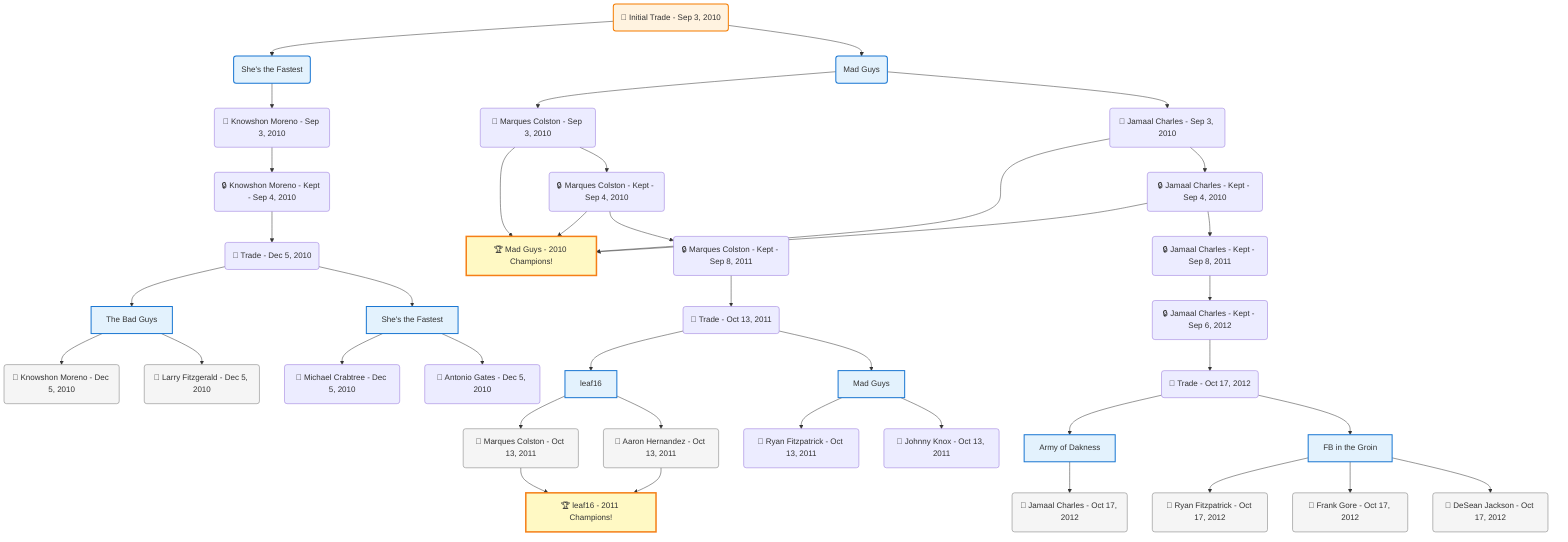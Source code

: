 flowchart TD

    TRADE_MAIN("🔄 Initial Trade - Sep 3, 2010")
    TEAM_1("She's the Fastest")
    TEAM_2("Mad Guys")
    NODE_fd02085d-71ad-46e1-b7cc-06f45da9eb89("🔄 Knowshon Moreno - Sep 3, 2010")
    NODE_27d92d64-f467-4a04-b71b-391a2d495356("🔒 Knowshon Moreno - Kept - Sep 4, 2010")
    TRADE_7079c566-1aef-449d-80e3-81013e223777_3("🔄 Trade - Dec 5, 2010")
    TEAM_b2220d1a-ff75-4622-9757-09978901110f_4["The Bad Guys"]
    NODE_e3eeb034-e4c6-4be5-a812-b2c48eba0d53("🔄 Knowshon Moreno - Dec 5, 2010")
    NODE_fbf9d819-d0b8-4ee4-afe1-0b279afe083d("🔄 Larry Fitzgerald - Dec 5, 2010")
    TEAM_4449259f-64af-44fd-9235-1facc0926234_5["She's the Fastest"]
    NODE_3f49242f-c13a-4378-b163-959d8092b13e("🔄 Michael Crabtree - Dec 5, 2010")
    NODE_e2188277-78ab-4766-9782-da39ab3295ef("🔄 Antonio Gates - Dec 5, 2010")
    NODE_95e1e39b-1714-410c-9892-ac5cc4bc5223("🔄 Marques Colston - Sep 3, 2010")
    CHAMP_f5908944-6efd-40eb-af54-6c53004e0e2f_2010["🏆 Mad Guys - 2010 Champions!"]
    NODE_10d2a316-3064-4a47-aa84-090f7269cf91("🔒 Marques Colston - Kept - Sep 4, 2010")
    NODE_141930ae-9562-425a-8e5c-02a1dc58052a("🔒 Marques Colston - Kept - Sep 8, 2011")
    TRADE_d1a5cf90-3082-44bc-b0f9-e18447f5bb8e_6("🔄 Trade - Oct 13, 2011")
    TEAM_66fb98f4-89a7-45f9-893a-b41d71e6249d_7["leaf16"]
    NODE_e42a7add-5f66-44be-b797-58e2800a81ab("🔄 Marques Colston - Oct 13, 2011")
    CHAMP_66fb98f4-89a7-45f9-893a-b41d71e6249d_2011["🏆 leaf16 - 2011 Champions!"]
    NODE_2287f065-a684-41e4-98cf-583800446e55("🔄 Aaron Hernandez - Oct 13, 2011")
    TEAM_f5908944-6efd-40eb-af54-6c53004e0e2f_8["Mad Guys"]
    NODE_98dd0f74-ae65-4c0e-bc1e-0334a5e71f0a("🔄 Ryan Fitzpatrick - Oct 13, 2011")
    NODE_874bb423-0bf4-4a74-bb1e-0aaa8eeb7711("🔄 Johnny Knox - Oct 13, 2011")
    NODE_281c90e5-f919-4693-8733-eee9f5c6f6da("🔄 Jamaal Charles - Sep 3, 2010")
    NODE_50b2659a-d773-4a36-9760-8bcacc4ba47f("🔒 Jamaal Charles - Kept - Sep 4, 2010")
    NODE_b1911abe-3f45-48b4-b5be-9c2a083867b7("🔒 Jamaal Charles - Kept - Sep 8, 2011")
    NODE_f5a11ded-3553-4024-9003-ca99500e7883("🔒 Jamaal Charles - Kept - Sep 6, 2012")
    TRADE_ff32239c-11a2-47de-ac30-358085860f58_9("🔄 Trade - Oct 17, 2012")
    TEAM_40f7599b-e68f-4bf4-9553-bf7e10924635_10["Army of Dakness"]
    NODE_4ab42e2d-415b-4e91-a8f1-43842c82961e("🔄 Jamaal Charles - Oct 17, 2012")
    TEAM_f483ecf1-cd17-4991-854b-e52dfc957b45_11["FB in the Groin"]
    NODE_d5bfc02b-fa68-4955-b2fa-744ca8ca65c5("🔄 Ryan Fitzpatrick - Oct 17, 2012")
    NODE_01609838-9cca-4021-95a7-8bd0af822f8c("🔄 Frank Gore - Oct 17, 2012")
    NODE_f301ec06-c3ae-4c5b-bd4f-e38857e847f6("🔄 DeSean Jackson - Oct 17, 2012")

    TRADE_MAIN --> TEAM_1
    TRADE_MAIN --> TEAM_2
    TEAM_1 --> NODE_fd02085d-71ad-46e1-b7cc-06f45da9eb89
    NODE_fd02085d-71ad-46e1-b7cc-06f45da9eb89 --> NODE_27d92d64-f467-4a04-b71b-391a2d495356
    NODE_27d92d64-f467-4a04-b71b-391a2d495356 --> TRADE_7079c566-1aef-449d-80e3-81013e223777_3
    TRADE_7079c566-1aef-449d-80e3-81013e223777_3 --> TEAM_b2220d1a-ff75-4622-9757-09978901110f_4
    TEAM_b2220d1a-ff75-4622-9757-09978901110f_4 --> NODE_e3eeb034-e4c6-4be5-a812-b2c48eba0d53
    TEAM_b2220d1a-ff75-4622-9757-09978901110f_4 --> NODE_fbf9d819-d0b8-4ee4-afe1-0b279afe083d
    TRADE_7079c566-1aef-449d-80e3-81013e223777_3 --> TEAM_4449259f-64af-44fd-9235-1facc0926234_5
    TEAM_4449259f-64af-44fd-9235-1facc0926234_5 --> NODE_3f49242f-c13a-4378-b163-959d8092b13e
    TEAM_4449259f-64af-44fd-9235-1facc0926234_5 --> NODE_e2188277-78ab-4766-9782-da39ab3295ef
    TEAM_2 --> NODE_95e1e39b-1714-410c-9892-ac5cc4bc5223
    NODE_95e1e39b-1714-410c-9892-ac5cc4bc5223 --> CHAMP_f5908944-6efd-40eb-af54-6c53004e0e2f_2010
    NODE_95e1e39b-1714-410c-9892-ac5cc4bc5223 --> NODE_10d2a316-3064-4a47-aa84-090f7269cf91
    NODE_10d2a316-3064-4a47-aa84-090f7269cf91 --> CHAMP_f5908944-6efd-40eb-af54-6c53004e0e2f_2010
    NODE_10d2a316-3064-4a47-aa84-090f7269cf91 --> NODE_141930ae-9562-425a-8e5c-02a1dc58052a
    NODE_141930ae-9562-425a-8e5c-02a1dc58052a --> TRADE_d1a5cf90-3082-44bc-b0f9-e18447f5bb8e_6
    TRADE_d1a5cf90-3082-44bc-b0f9-e18447f5bb8e_6 --> TEAM_66fb98f4-89a7-45f9-893a-b41d71e6249d_7
    TEAM_66fb98f4-89a7-45f9-893a-b41d71e6249d_7 --> NODE_e42a7add-5f66-44be-b797-58e2800a81ab
    NODE_e42a7add-5f66-44be-b797-58e2800a81ab --> CHAMP_66fb98f4-89a7-45f9-893a-b41d71e6249d_2011
    TEAM_66fb98f4-89a7-45f9-893a-b41d71e6249d_7 --> NODE_2287f065-a684-41e4-98cf-583800446e55
    NODE_2287f065-a684-41e4-98cf-583800446e55 --> CHAMP_66fb98f4-89a7-45f9-893a-b41d71e6249d_2011
    TRADE_d1a5cf90-3082-44bc-b0f9-e18447f5bb8e_6 --> TEAM_f5908944-6efd-40eb-af54-6c53004e0e2f_8
    TEAM_f5908944-6efd-40eb-af54-6c53004e0e2f_8 --> NODE_98dd0f74-ae65-4c0e-bc1e-0334a5e71f0a
    TEAM_f5908944-6efd-40eb-af54-6c53004e0e2f_8 --> NODE_874bb423-0bf4-4a74-bb1e-0aaa8eeb7711
    TEAM_2 --> NODE_281c90e5-f919-4693-8733-eee9f5c6f6da
    NODE_281c90e5-f919-4693-8733-eee9f5c6f6da --> CHAMP_f5908944-6efd-40eb-af54-6c53004e0e2f_2010
    NODE_281c90e5-f919-4693-8733-eee9f5c6f6da --> NODE_50b2659a-d773-4a36-9760-8bcacc4ba47f
    NODE_50b2659a-d773-4a36-9760-8bcacc4ba47f --> CHAMP_f5908944-6efd-40eb-af54-6c53004e0e2f_2010
    NODE_50b2659a-d773-4a36-9760-8bcacc4ba47f --> NODE_b1911abe-3f45-48b4-b5be-9c2a083867b7
    NODE_b1911abe-3f45-48b4-b5be-9c2a083867b7 --> NODE_f5a11ded-3553-4024-9003-ca99500e7883
    NODE_f5a11ded-3553-4024-9003-ca99500e7883 --> TRADE_ff32239c-11a2-47de-ac30-358085860f58_9
    TRADE_ff32239c-11a2-47de-ac30-358085860f58_9 --> TEAM_40f7599b-e68f-4bf4-9553-bf7e10924635_10
    TEAM_40f7599b-e68f-4bf4-9553-bf7e10924635_10 --> NODE_4ab42e2d-415b-4e91-a8f1-43842c82961e
    TRADE_ff32239c-11a2-47de-ac30-358085860f58_9 --> TEAM_f483ecf1-cd17-4991-854b-e52dfc957b45_11
    TEAM_f483ecf1-cd17-4991-854b-e52dfc957b45_11 --> NODE_d5bfc02b-fa68-4955-b2fa-744ca8ca65c5
    TEAM_f483ecf1-cd17-4991-854b-e52dfc957b45_11 --> NODE_01609838-9cca-4021-95a7-8bd0af822f8c
    TEAM_f483ecf1-cd17-4991-854b-e52dfc957b45_11 --> NODE_f301ec06-c3ae-4c5b-bd4f-e38857e847f6

    %% Node styling
    classDef teamNode fill:#e3f2fd,stroke:#1976d2,stroke-width:2px
    classDef tradeNode fill:#fff3e0,stroke:#f57c00,stroke-width:2px
    classDef playerNode fill:#f3e5f5,stroke:#7b1fa2,stroke-width:1px
    classDef nonRootPlayerNode fill:#f5f5f5,stroke:#757575,stroke-width:1px
    classDef endNode fill:#ffebee,stroke:#c62828,stroke-width:2px
    classDef waiverNode fill:#e8f5e8,stroke:#388e3c,stroke-width:2px
    classDef championshipNode fill:#fff9c4,stroke:#f57f17,stroke-width:3px

    class TEAM_1,TEAM_2,TEAM_b2220d1a-ff75-4622-9757-09978901110f_4,TEAM_4449259f-64af-44fd-9235-1facc0926234_5,TEAM_66fb98f4-89a7-45f9-893a-b41d71e6249d_7,TEAM_f5908944-6efd-40eb-af54-6c53004e0e2f_8,TEAM_40f7599b-e68f-4bf4-9553-bf7e10924635_10,TEAM_f483ecf1-cd17-4991-854b-e52dfc957b45_11 teamNode
    class CHAMP_f5908944-6efd-40eb-af54-6c53004e0e2f_2010,CHAMP_66fb98f4-89a7-45f9-893a-b41d71e6249d_2011 championshipNode
    class NODE_e3eeb034-e4c6-4be5-a812-b2c48eba0d53,NODE_fbf9d819-d0b8-4ee4-afe1-0b279afe083d,NODE_e42a7add-5f66-44be-b797-58e2800a81ab,NODE_2287f065-a684-41e4-98cf-583800446e55,NODE_4ab42e2d-415b-4e91-a8f1-43842c82961e,NODE_d5bfc02b-fa68-4955-b2fa-744ca8ca65c5,NODE_01609838-9cca-4021-95a7-8bd0af822f8c,NODE_f301ec06-c3ae-4c5b-bd4f-e38857e847f6 nonRootPlayerNode
    class TRADE_MAIN tradeNode